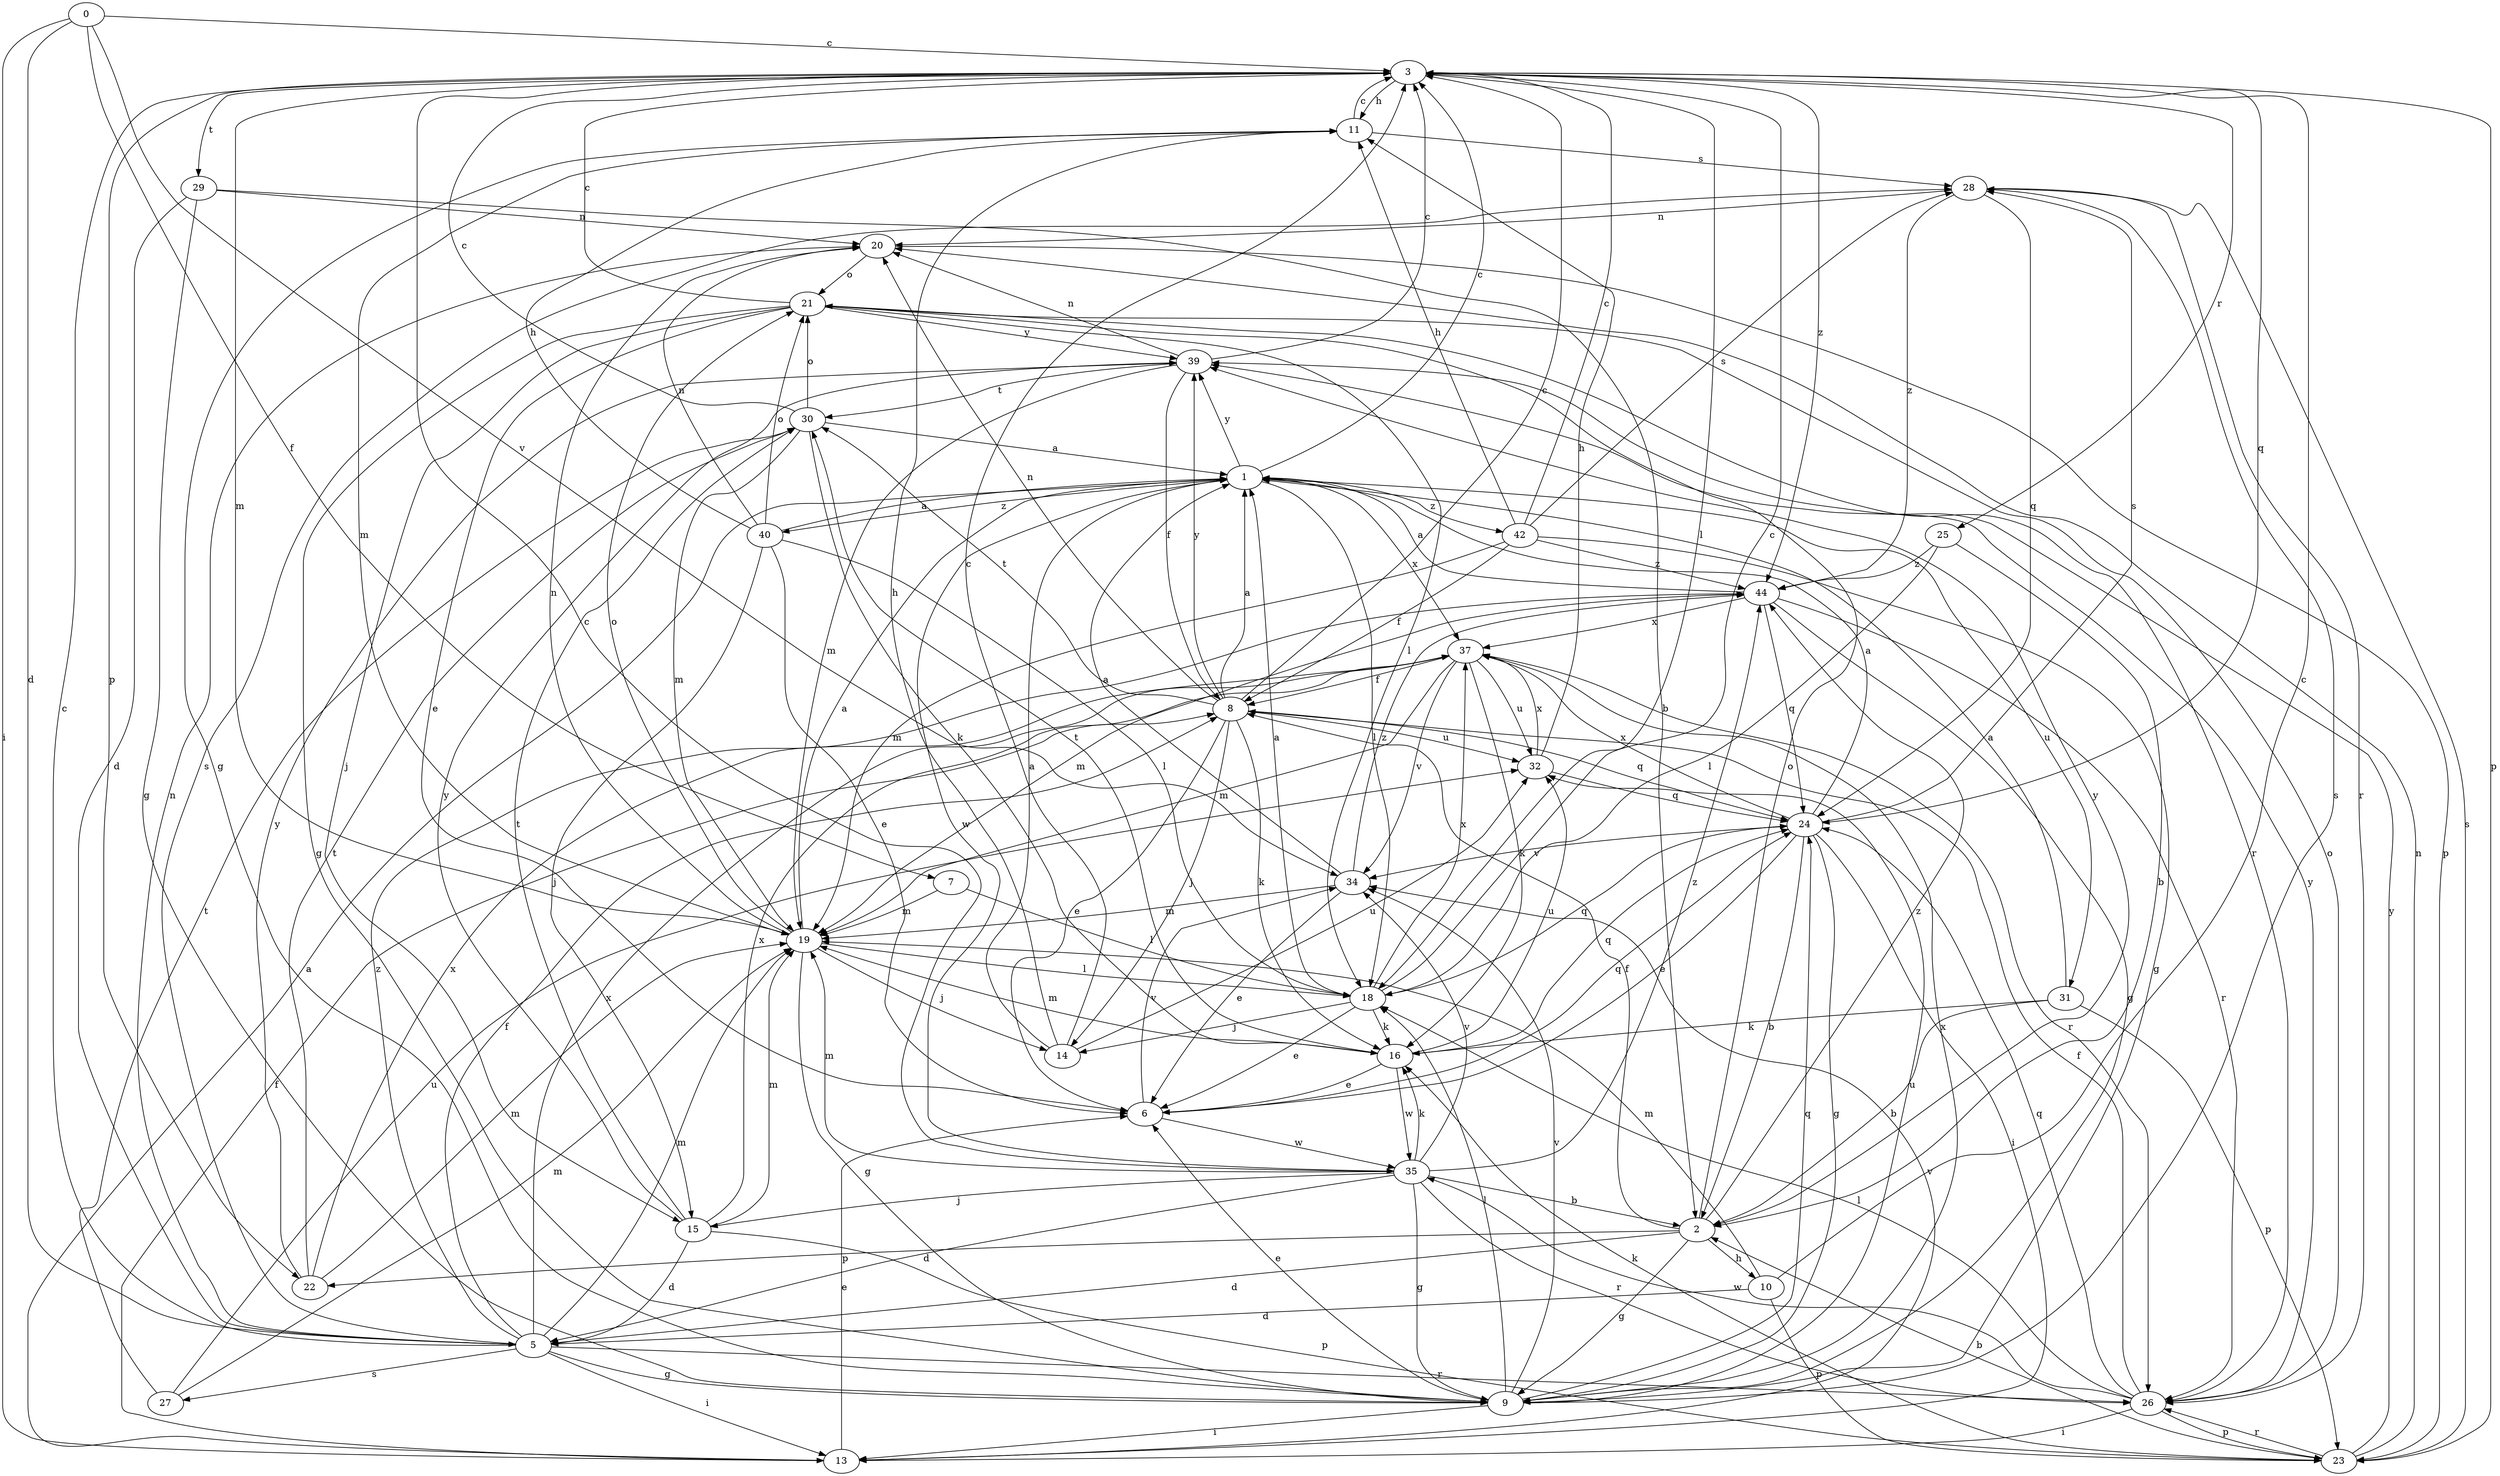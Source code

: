 strict digraph  {
0;
1;
2;
3;
5;
6;
7;
8;
9;
10;
11;
13;
14;
15;
16;
18;
19;
20;
21;
22;
23;
24;
25;
26;
27;
28;
29;
30;
31;
32;
34;
35;
37;
39;
40;
42;
44;
0 -> 3  [label=c];
0 -> 5  [label=d];
0 -> 7  [label=f];
0 -> 13  [label=i];
0 -> 34  [label=v];
1 -> 3  [label=c];
1 -> 18  [label=l];
1 -> 31  [label=u];
1 -> 35  [label=w];
1 -> 37  [label=x];
1 -> 39  [label=y];
1 -> 40  [label=z];
1 -> 42  [label=z];
2 -> 5  [label=d];
2 -> 8  [label=f];
2 -> 9  [label=g];
2 -> 10  [label=h];
2 -> 21  [label=o];
2 -> 22  [label=p];
2 -> 39  [label=y];
2 -> 44  [label=z];
3 -> 11  [label=h];
3 -> 18  [label=l];
3 -> 19  [label=m];
3 -> 22  [label=p];
3 -> 23  [label=p];
3 -> 24  [label=q];
3 -> 25  [label=r];
3 -> 29  [label=t];
3 -> 44  [label=z];
5 -> 3  [label=c];
5 -> 8  [label=f];
5 -> 9  [label=g];
5 -> 13  [label=i];
5 -> 19  [label=m];
5 -> 20  [label=n];
5 -> 26  [label=r];
5 -> 27  [label=s];
5 -> 28  [label=s];
5 -> 37  [label=x];
5 -> 44  [label=z];
6 -> 24  [label=q];
6 -> 34  [label=v];
6 -> 35  [label=w];
7 -> 18  [label=l];
7 -> 19  [label=m];
8 -> 1  [label=a];
8 -> 3  [label=c];
8 -> 6  [label=e];
8 -> 14  [label=j];
8 -> 16  [label=k];
8 -> 20  [label=n];
8 -> 24  [label=q];
8 -> 30  [label=t];
8 -> 32  [label=u];
8 -> 39  [label=y];
9 -> 6  [label=e];
9 -> 13  [label=i];
9 -> 18  [label=l];
9 -> 24  [label=q];
9 -> 28  [label=s];
9 -> 32  [label=u];
9 -> 34  [label=v];
9 -> 37  [label=x];
10 -> 3  [label=c];
10 -> 5  [label=d];
10 -> 19  [label=m];
10 -> 23  [label=p];
11 -> 3  [label=c];
11 -> 9  [label=g];
11 -> 19  [label=m];
11 -> 28  [label=s];
13 -> 1  [label=a];
13 -> 6  [label=e];
13 -> 8  [label=f];
13 -> 34  [label=v];
14 -> 1  [label=a];
14 -> 3  [label=c];
14 -> 11  [label=h];
14 -> 32  [label=u];
15 -> 5  [label=d];
15 -> 19  [label=m];
15 -> 23  [label=p];
15 -> 30  [label=t];
15 -> 37  [label=x];
15 -> 39  [label=y];
16 -> 6  [label=e];
16 -> 19  [label=m];
16 -> 24  [label=q];
16 -> 30  [label=t];
16 -> 32  [label=u];
16 -> 35  [label=w];
18 -> 1  [label=a];
18 -> 3  [label=c];
18 -> 6  [label=e];
18 -> 14  [label=j];
18 -> 16  [label=k];
18 -> 24  [label=q];
18 -> 37  [label=x];
19 -> 1  [label=a];
19 -> 9  [label=g];
19 -> 14  [label=j];
19 -> 18  [label=l];
19 -> 20  [label=n];
19 -> 21  [label=o];
20 -> 21  [label=o];
20 -> 23  [label=p];
21 -> 3  [label=c];
21 -> 6  [label=e];
21 -> 9  [label=g];
21 -> 15  [label=j];
21 -> 18  [label=l];
21 -> 26  [label=r];
21 -> 39  [label=y];
22 -> 19  [label=m];
22 -> 30  [label=t];
22 -> 37  [label=x];
22 -> 39  [label=y];
23 -> 2  [label=b];
23 -> 16  [label=k];
23 -> 20  [label=n];
23 -> 26  [label=r];
23 -> 28  [label=s];
23 -> 39  [label=y];
24 -> 1  [label=a];
24 -> 2  [label=b];
24 -> 6  [label=e];
24 -> 9  [label=g];
24 -> 13  [label=i];
24 -> 28  [label=s];
24 -> 34  [label=v];
24 -> 37  [label=x];
25 -> 2  [label=b];
25 -> 18  [label=l];
25 -> 44  [label=z];
26 -> 8  [label=f];
26 -> 13  [label=i];
26 -> 18  [label=l];
26 -> 21  [label=o];
26 -> 23  [label=p];
26 -> 24  [label=q];
26 -> 35  [label=w];
26 -> 39  [label=y];
27 -> 19  [label=m];
27 -> 30  [label=t];
27 -> 32  [label=u];
28 -> 20  [label=n];
28 -> 24  [label=q];
28 -> 26  [label=r];
28 -> 44  [label=z];
29 -> 2  [label=b];
29 -> 5  [label=d];
29 -> 9  [label=g];
29 -> 20  [label=n];
30 -> 1  [label=a];
30 -> 3  [label=c];
30 -> 16  [label=k];
30 -> 19  [label=m];
30 -> 21  [label=o];
31 -> 1  [label=a];
31 -> 2  [label=b];
31 -> 16  [label=k];
31 -> 23  [label=p];
32 -> 11  [label=h];
32 -> 24  [label=q];
32 -> 37  [label=x];
34 -> 1  [label=a];
34 -> 6  [label=e];
34 -> 19  [label=m];
34 -> 44  [label=z];
35 -> 2  [label=b];
35 -> 3  [label=c];
35 -> 5  [label=d];
35 -> 9  [label=g];
35 -> 15  [label=j];
35 -> 16  [label=k];
35 -> 19  [label=m];
35 -> 26  [label=r];
35 -> 34  [label=v];
35 -> 44  [label=z];
37 -> 8  [label=f];
37 -> 16  [label=k];
37 -> 19  [label=m];
37 -> 26  [label=r];
37 -> 32  [label=u];
37 -> 34  [label=v];
39 -> 3  [label=c];
39 -> 8  [label=f];
39 -> 19  [label=m];
39 -> 20  [label=n];
39 -> 30  [label=t];
40 -> 1  [label=a];
40 -> 6  [label=e];
40 -> 11  [label=h];
40 -> 15  [label=j];
40 -> 18  [label=l];
40 -> 20  [label=n];
40 -> 21  [label=o];
42 -> 3  [label=c];
42 -> 8  [label=f];
42 -> 9  [label=g];
42 -> 11  [label=h];
42 -> 19  [label=m];
42 -> 28  [label=s];
42 -> 44  [label=z];
44 -> 1  [label=a];
44 -> 9  [label=g];
44 -> 19  [label=m];
44 -> 24  [label=q];
44 -> 26  [label=r];
44 -> 37  [label=x];
}
